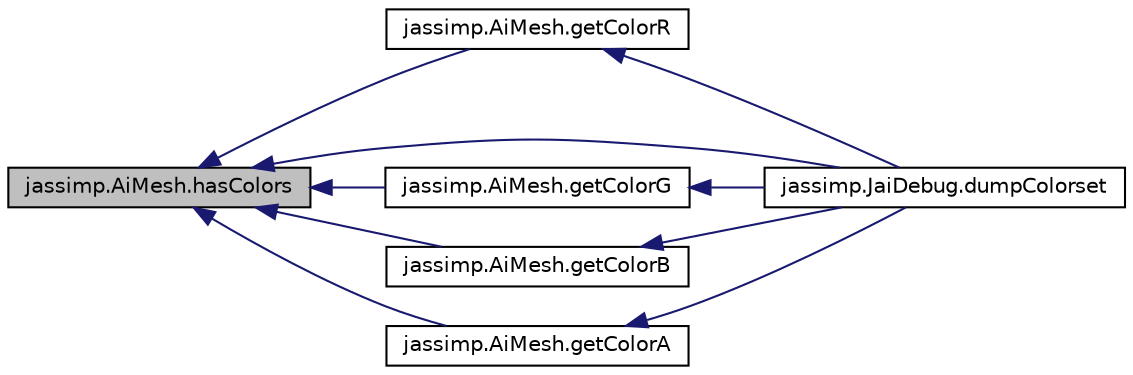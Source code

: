 digraph "jassimp.AiMesh.hasColors"
{
  edge [fontname="Helvetica",fontsize="10",labelfontname="Helvetica",labelfontsize="10"];
  node [fontname="Helvetica",fontsize="10",shape=record];
  rankdir="LR";
  Node1 [label="jassimp.AiMesh.hasColors",height=0.2,width=0.4,color="black", fillcolor="grey75", style="filled", fontcolor="black"];
  Node1 -> Node2 [dir="back",color="midnightblue",fontsize="10",style="solid",fontname="Helvetica"];
  Node2 [label="jassimp.AiMesh.getColorR",height=0.2,width=0.4,color="black", fillcolor="white", style="filled",URL="$classjassimp_1_1_ai_mesh.html#ac855813c83fd4472604c2fdc7f516a18"];
  Node2 -> Node3 [dir="back",color="midnightblue",fontsize="10",style="solid",fontname="Helvetica"];
  Node3 [label="jassimp.JaiDebug.dumpColorset",height=0.2,width=0.4,color="black", fillcolor="white", style="filled",URL="$classjassimp_1_1_jai_debug.html#adf1d6afd36f6bce23ab03fbd771b6887"];
  Node1 -> Node4 [dir="back",color="midnightblue",fontsize="10",style="solid",fontname="Helvetica"];
  Node4 [label="jassimp.AiMesh.getColorG",height=0.2,width=0.4,color="black", fillcolor="white", style="filled",URL="$classjassimp_1_1_ai_mesh.html#ae094bfb42587ed03aa80199c4e520720"];
  Node4 -> Node3 [dir="back",color="midnightblue",fontsize="10",style="solid",fontname="Helvetica"];
  Node1 -> Node5 [dir="back",color="midnightblue",fontsize="10",style="solid",fontname="Helvetica"];
  Node5 [label="jassimp.AiMesh.getColorB",height=0.2,width=0.4,color="black", fillcolor="white", style="filled",URL="$classjassimp_1_1_ai_mesh.html#a51ea034317f0b667c1e6ba8609c7322e"];
  Node5 -> Node3 [dir="back",color="midnightblue",fontsize="10",style="solid",fontname="Helvetica"];
  Node1 -> Node6 [dir="back",color="midnightblue",fontsize="10",style="solid",fontname="Helvetica"];
  Node6 [label="jassimp.AiMesh.getColorA",height=0.2,width=0.4,color="black", fillcolor="white", style="filled",URL="$classjassimp_1_1_ai_mesh.html#ae5e5ac85167a97e1c2b312e1fe3ce665"];
  Node6 -> Node3 [dir="back",color="midnightblue",fontsize="10",style="solid",fontname="Helvetica"];
  Node1 -> Node3 [dir="back",color="midnightblue",fontsize="10",style="solid",fontname="Helvetica"];
}
